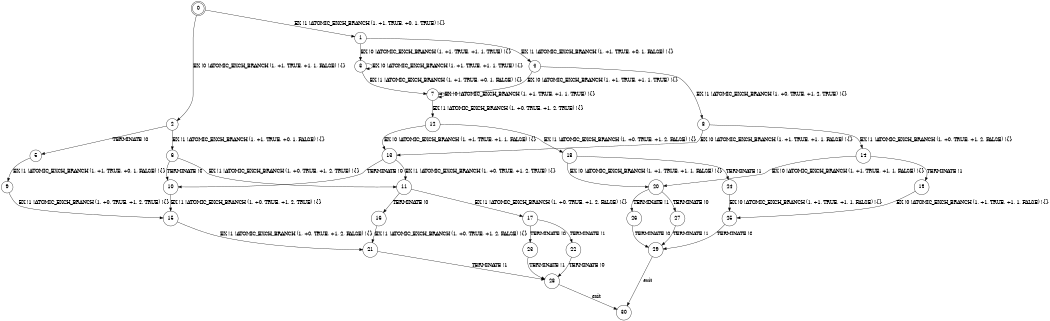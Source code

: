 digraph BCG {
size = "7, 10.5";
center = TRUE;
node [shape = circle];
0 [peripheries = 2];
0 -> 1 [label = "EX !1 !ATOMIC_EXCH_BRANCH (1, +1, TRUE, +0, 1, TRUE) !{}"];
0 -> 2 [label = "EX !0 !ATOMIC_EXCH_BRANCH (1, +1, TRUE, +1, 1, FALSE) !{}"];
1 -> 3 [label = "EX !0 !ATOMIC_EXCH_BRANCH (1, +1, TRUE, +1, 1, TRUE) !{}"];
1 -> 4 [label = "EX !1 !ATOMIC_EXCH_BRANCH (1, +1, TRUE, +0, 1, FALSE) !{}"];
2 -> 5 [label = "TERMINATE !0"];
2 -> 6 [label = "EX !1 !ATOMIC_EXCH_BRANCH (1, +1, TRUE, +0, 1, FALSE) !{}"];
3 -> 7 [label = "EX !1 !ATOMIC_EXCH_BRANCH (1, +1, TRUE, +0, 1, FALSE) !{}"];
3 -> 3 [label = "EX !0 !ATOMIC_EXCH_BRANCH (1, +1, TRUE, +1, 1, TRUE) !{}"];
4 -> 7 [label = "EX !0 !ATOMIC_EXCH_BRANCH (1, +1, TRUE, +1, 1, TRUE) !{}"];
4 -> 8 [label = "EX !1 !ATOMIC_EXCH_BRANCH (1, +0, TRUE, +1, 2, TRUE) !{}"];
5 -> 9 [label = "EX !1 !ATOMIC_EXCH_BRANCH (1, +1, TRUE, +0, 1, FALSE) !{}"];
6 -> 10 [label = "TERMINATE !0"];
6 -> 11 [label = "EX !1 !ATOMIC_EXCH_BRANCH (1, +0, TRUE, +1, 2, TRUE) !{}"];
7 -> 12 [label = "EX !1 !ATOMIC_EXCH_BRANCH (1, +0, TRUE, +1, 2, TRUE) !{}"];
7 -> 7 [label = "EX !0 !ATOMIC_EXCH_BRANCH (1, +1, TRUE, +1, 1, TRUE) !{}"];
8 -> 13 [label = "EX !0 !ATOMIC_EXCH_BRANCH (1, +1, TRUE, +1, 1, FALSE) !{}"];
8 -> 14 [label = "EX !1 !ATOMIC_EXCH_BRANCH (1, +0, TRUE, +1, 2, FALSE) !{}"];
9 -> 15 [label = "EX !1 !ATOMIC_EXCH_BRANCH (1, +0, TRUE, +1, 2, TRUE) !{}"];
10 -> 15 [label = "EX !1 !ATOMIC_EXCH_BRANCH (1, +0, TRUE, +1, 2, TRUE) !{}"];
11 -> 16 [label = "TERMINATE !0"];
11 -> 17 [label = "EX !1 !ATOMIC_EXCH_BRANCH (1, +0, TRUE, +1, 2, FALSE) !{}"];
12 -> 18 [label = "EX !1 !ATOMIC_EXCH_BRANCH (1, +0, TRUE, +1, 2, FALSE) !{}"];
12 -> 13 [label = "EX !0 !ATOMIC_EXCH_BRANCH (1, +1, TRUE, +1, 1, FALSE) !{}"];
13 -> 10 [label = "TERMINATE !0"];
13 -> 11 [label = "EX !1 !ATOMIC_EXCH_BRANCH (1, +0, TRUE, +1, 2, TRUE) !{}"];
14 -> 19 [label = "TERMINATE !1"];
14 -> 20 [label = "EX !0 !ATOMIC_EXCH_BRANCH (1, +1, TRUE, +1, 1, FALSE) !{}"];
15 -> 21 [label = "EX !1 !ATOMIC_EXCH_BRANCH (1, +0, TRUE, +1, 2, FALSE) !{}"];
16 -> 21 [label = "EX !1 !ATOMIC_EXCH_BRANCH (1, +0, TRUE, +1, 2, FALSE) !{}"];
17 -> 22 [label = "TERMINATE !1"];
17 -> 23 [label = "TERMINATE !0"];
18 -> 24 [label = "TERMINATE !1"];
18 -> 20 [label = "EX !0 !ATOMIC_EXCH_BRANCH (1, +1, TRUE, +1, 1, FALSE) !{}"];
19 -> 25 [label = "EX !0 !ATOMIC_EXCH_BRANCH (1, +1, TRUE, +1, 1, FALSE) !{}"];
20 -> 26 [label = "TERMINATE !1"];
20 -> 27 [label = "TERMINATE !0"];
21 -> 28 [label = "TERMINATE !1"];
22 -> 28 [label = "TERMINATE !0"];
23 -> 28 [label = "TERMINATE !1"];
24 -> 25 [label = "EX !0 !ATOMIC_EXCH_BRANCH (1, +1, TRUE, +1, 1, FALSE) !{}"];
25 -> 29 [label = "TERMINATE !0"];
26 -> 29 [label = "TERMINATE !0"];
27 -> 29 [label = "TERMINATE !1"];
28 -> 30 [label = "exit"];
29 -> 30 [label = "exit"];
}
